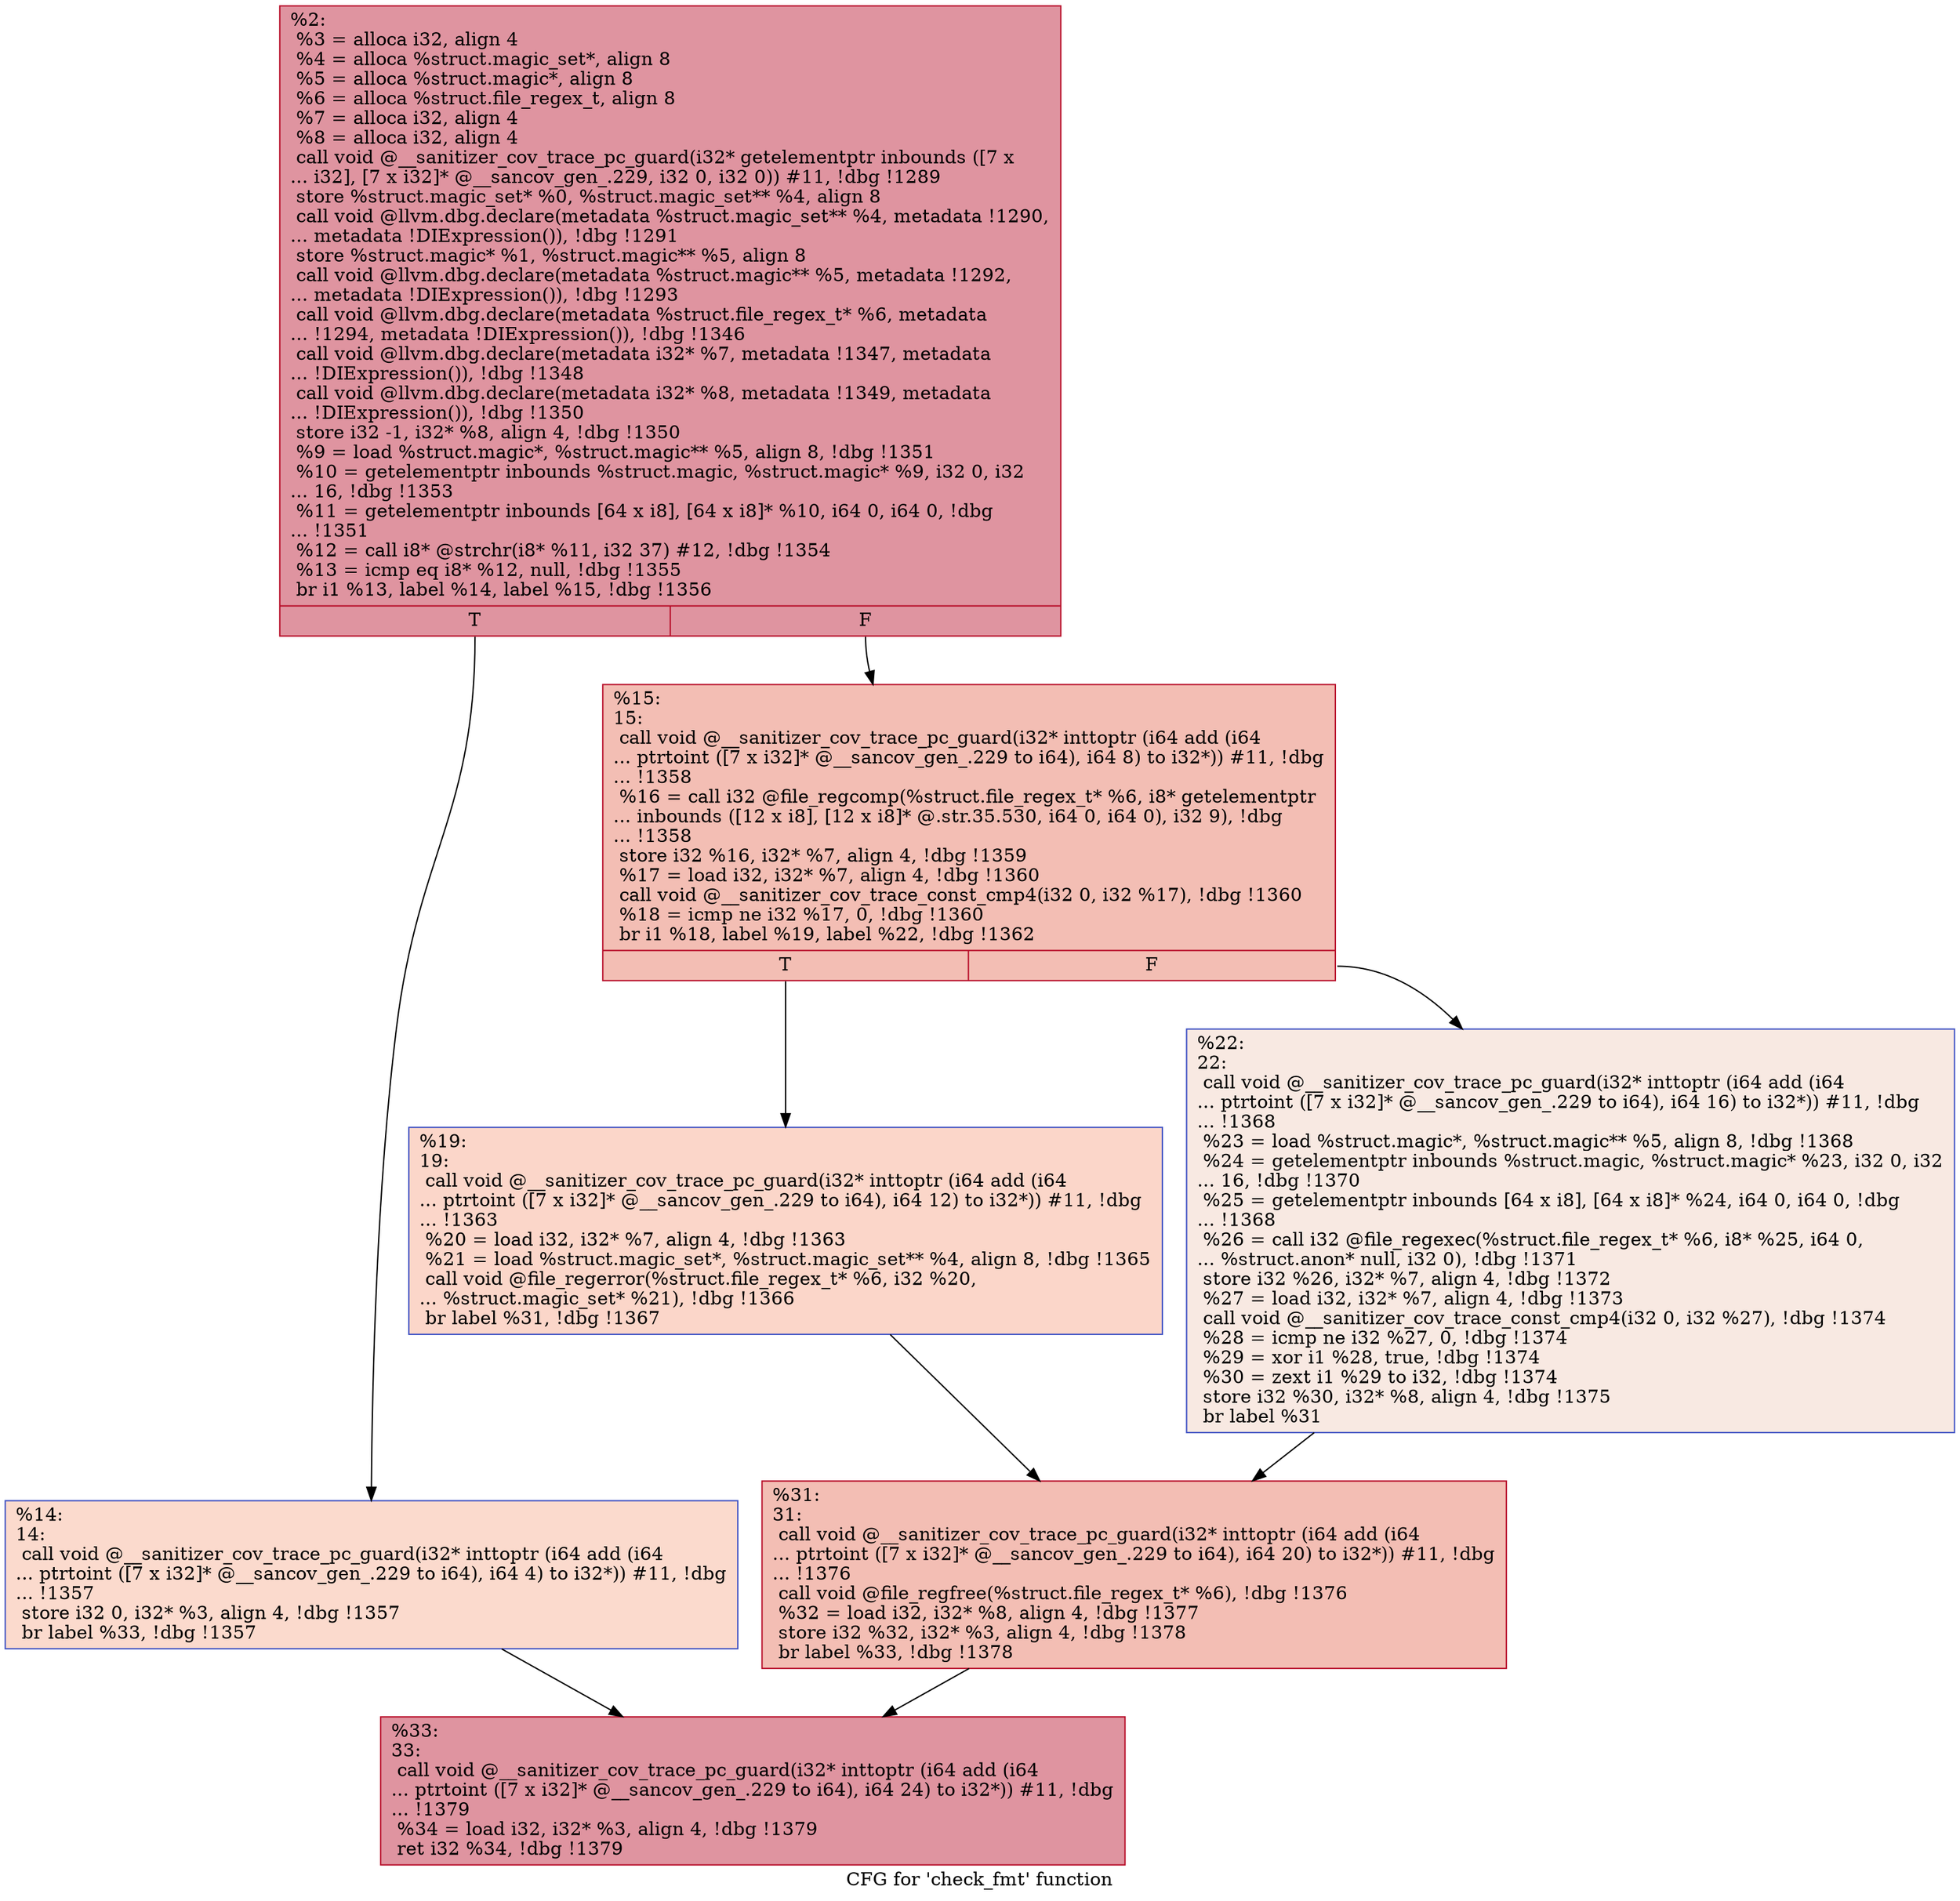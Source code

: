 digraph "CFG for 'check_fmt' function" {
	label="CFG for 'check_fmt' function";

	Node0x555555cff730 [shape=record,color="#b70d28ff", style=filled, fillcolor="#b70d2870",label="{%2:\l  %3 = alloca i32, align 4\l  %4 = alloca %struct.magic_set*, align 8\l  %5 = alloca %struct.magic*, align 8\l  %6 = alloca %struct.file_regex_t, align 8\l  %7 = alloca i32, align 4\l  %8 = alloca i32, align 4\l  call void @__sanitizer_cov_trace_pc_guard(i32* getelementptr inbounds ([7 x\l... i32], [7 x i32]* @__sancov_gen_.229, i32 0, i32 0)) #11, !dbg !1289\l  store %struct.magic_set* %0, %struct.magic_set** %4, align 8\l  call void @llvm.dbg.declare(metadata %struct.magic_set** %4, metadata !1290,\l... metadata !DIExpression()), !dbg !1291\l  store %struct.magic* %1, %struct.magic** %5, align 8\l  call void @llvm.dbg.declare(metadata %struct.magic** %5, metadata !1292,\l... metadata !DIExpression()), !dbg !1293\l  call void @llvm.dbg.declare(metadata %struct.file_regex_t* %6, metadata\l... !1294, metadata !DIExpression()), !dbg !1346\l  call void @llvm.dbg.declare(metadata i32* %7, metadata !1347, metadata\l... !DIExpression()), !dbg !1348\l  call void @llvm.dbg.declare(metadata i32* %8, metadata !1349, metadata\l... !DIExpression()), !dbg !1350\l  store i32 -1, i32* %8, align 4, !dbg !1350\l  %9 = load %struct.magic*, %struct.magic** %5, align 8, !dbg !1351\l  %10 = getelementptr inbounds %struct.magic, %struct.magic* %9, i32 0, i32\l... 16, !dbg !1353\l  %11 = getelementptr inbounds [64 x i8], [64 x i8]* %10, i64 0, i64 0, !dbg\l... !1351\l  %12 = call i8* @strchr(i8* %11, i32 37) #12, !dbg !1354\l  %13 = icmp eq i8* %12, null, !dbg !1355\l  br i1 %13, label %14, label %15, !dbg !1356\l|{<s0>T|<s1>F}}"];
	Node0x555555cff730:s0 -> Node0x555555cff820;
	Node0x555555cff730:s1 -> Node0x555555cff870;
	Node0x555555cff820 [shape=record,color="#3d50c3ff", style=filled, fillcolor="#f7ac8e70",label="{%14:\l14:                                               \l  call void @__sanitizer_cov_trace_pc_guard(i32* inttoptr (i64 add (i64\l... ptrtoint ([7 x i32]* @__sancov_gen_.229 to i64), i64 4) to i32*)) #11, !dbg\l... !1357\l  store i32 0, i32* %3, align 4, !dbg !1357\l  br label %33, !dbg !1357\l}"];
	Node0x555555cff820 -> Node0x555555cff9b0;
	Node0x555555cff870 [shape=record,color="#b70d28ff", style=filled, fillcolor="#e36c5570",label="{%15:\l15:                                               \l  call void @__sanitizer_cov_trace_pc_guard(i32* inttoptr (i64 add (i64\l... ptrtoint ([7 x i32]* @__sancov_gen_.229 to i64), i64 8) to i32*)) #11, !dbg\l... !1358\l  %16 = call i32 @file_regcomp(%struct.file_regex_t* %6, i8* getelementptr\l... inbounds ([12 x i8], [12 x i8]* @.str.35.530, i64 0, i64 0), i32 9), !dbg\l... !1358\l  store i32 %16, i32* %7, align 4, !dbg !1359\l  %17 = load i32, i32* %7, align 4, !dbg !1360\l  call void @__sanitizer_cov_trace_const_cmp4(i32 0, i32 %17), !dbg !1360\l  %18 = icmp ne i32 %17, 0, !dbg !1360\l  br i1 %18, label %19, label %22, !dbg !1362\l|{<s0>T|<s1>F}}"];
	Node0x555555cff870:s0 -> Node0x555555cff8c0;
	Node0x555555cff870:s1 -> Node0x555555cff910;
	Node0x555555cff8c0 [shape=record,color="#3d50c3ff", style=filled, fillcolor="#f6a38570",label="{%19:\l19:                                               \l  call void @__sanitizer_cov_trace_pc_guard(i32* inttoptr (i64 add (i64\l... ptrtoint ([7 x i32]* @__sancov_gen_.229 to i64), i64 12) to i32*)) #11, !dbg\l... !1363\l  %20 = load i32, i32* %7, align 4, !dbg !1363\l  %21 = load %struct.magic_set*, %struct.magic_set** %4, align 8, !dbg !1365\l  call void @file_regerror(%struct.file_regex_t* %6, i32 %20,\l... %struct.magic_set* %21), !dbg !1366\l  br label %31, !dbg !1367\l}"];
	Node0x555555cff8c0 -> Node0x555555cff960;
	Node0x555555cff910 [shape=record,color="#3d50c3ff", style=filled, fillcolor="#efcebd70",label="{%22:\l22:                                               \l  call void @__sanitizer_cov_trace_pc_guard(i32* inttoptr (i64 add (i64\l... ptrtoint ([7 x i32]* @__sancov_gen_.229 to i64), i64 16) to i32*)) #11, !dbg\l... !1368\l  %23 = load %struct.magic*, %struct.magic** %5, align 8, !dbg !1368\l  %24 = getelementptr inbounds %struct.magic, %struct.magic* %23, i32 0, i32\l... 16, !dbg !1370\l  %25 = getelementptr inbounds [64 x i8], [64 x i8]* %24, i64 0, i64 0, !dbg\l... !1368\l  %26 = call i32 @file_regexec(%struct.file_regex_t* %6, i8* %25, i64 0,\l... %struct.anon* null, i32 0), !dbg !1371\l  store i32 %26, i32* %7, align 4, !dbg !1372\l  %27 = load i32, i32* %7, align 4, !dbg !1373\l  call void @__sanitizer_cov_trace_const_cmp4(i32 0, i32 %27), !dbg !1374\l  %28 = icmp ne i32 %27, 0, !dbg !1374\l  %29 = xor i1 %28, true, !dbg !1374\l  %30 = zext i1 %29 to i32, !dbg !1374\l  store i32 %30, i32* %8, align 4, !dbg !1375\l  br label %31\l}"];
	Node0x555555cff910 -> Node0x555555cff960;
	Node0x555555cff960 [shape=record,color="#b70d28ff", style=filled, fillcolor="#e36c5570",label="{%31:\l31:                                               \l  call void @__sanitizer_cov_trace_pc_guard(i32* inttoptr (i64 add (i64\l... ptrtoint ([7 x i32]* @__sancov_gen_.229 to i64), i64 20) to i32*)) #11, !dbg\l... !1376\l  call void @file_regfree(%struct.file_regex_t* %6), !dbg !1376\l  %32 = load i32, i32* %8, align 4, !dbg !1377\l  store i32 %32, i32* %3, align 4, !dbg !1378\l  br label %33, !dbg !1378\l}"];
	Node0x555555cff960 -> Node0x555555cff9b0;
	Node0x555555cff9b0 [shape=record,color="#b70d28ff", style=filled, fillcolor="#b70d2870",label="{%33:\l33:                                               \l  call void @__sanitizer_cov_trace_pc_guard(i32* inttoptr (i64 add (i64\l... ptrtoint ([7 x i32]* @__sancov_gen_.229 to i64), i64 24) to i32*)) #11, !dbg\l... !1379\l  %34 = load i32, i32* %3, align 4, !dbg !1379\l  ret i32 %34, !dbg !1379\l}"];
}
